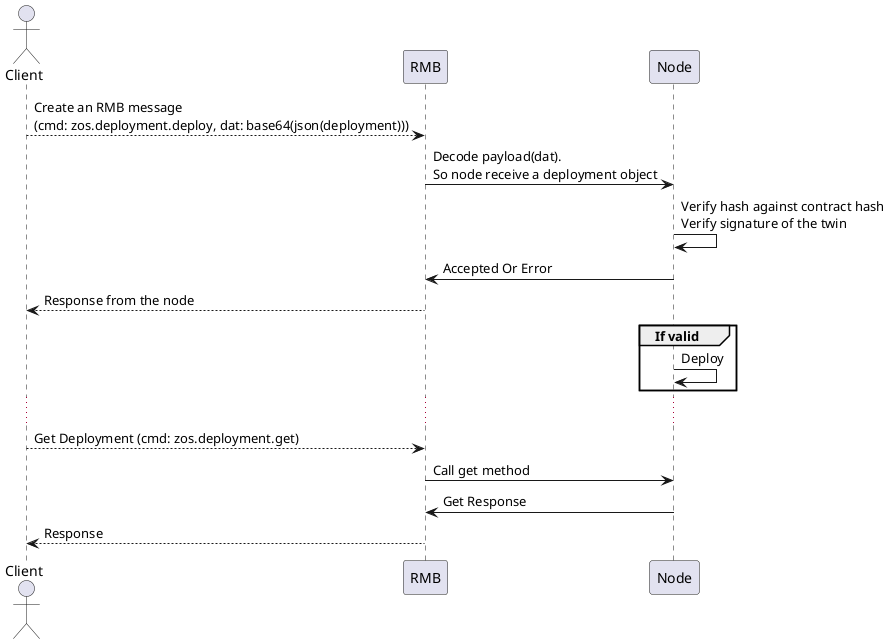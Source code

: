 @startuml
actor Client as cl
participant RMB as rmb
participant Node as zos

cl --> rmb: Create an RMB message \n(cmd: zos.deployment.deploy, dat: base64(json(deployment)))
rmb -> zos: Decode payload(dat). \nSo node receive a deployment object
zos -> zos: Verify hash against contract hash\nVerify signature of the twin
zos -> rmb: Accepted Or Error
rmb --> cl: Response from the node
group If valid
zos -> zos: Deploy
end group
...
cl --> rmb: Get Deployment (cmd: zos.deployment.get)
rmb -> zos: Call get method
zos -> rmb: Get Response
rmb --> cl: Response
@enduml
